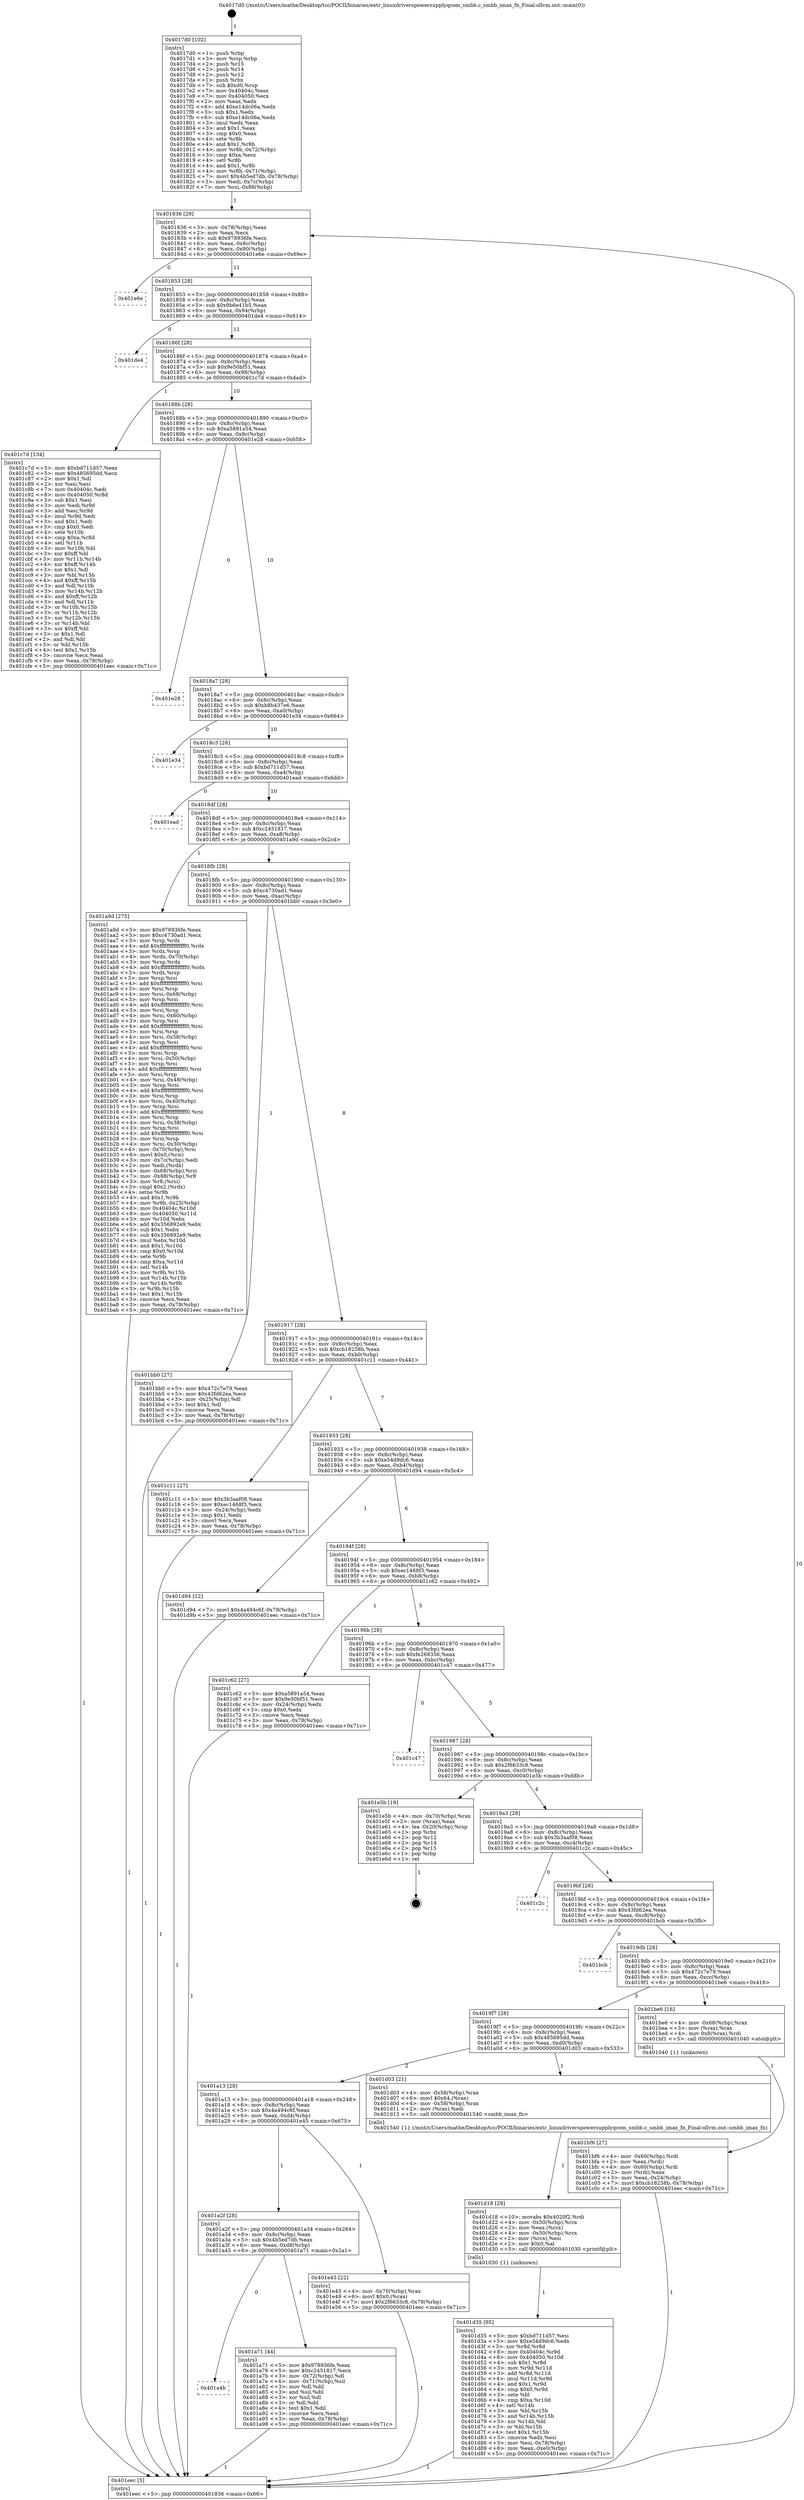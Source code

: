 digraph "0x4017d0" {
  label = "0x4017d0 (/mnt/c/Users/mathe/Desktop/tcc/POCII/binaries/extr_linuxdriverspowersupplyqcom_smbb.c_smbb_imax_fn_Final-ollvm.out::main(0))"
  labelloc = "t"
  node[shape=record]

  Entry [label="",width=0.3,height=0.3,shape=circle,fillcolor=black,style=filled]
  "0x401836" [label="{
     0x401836 [29]\l
     | [instrs]\l
     &nbsp;&nbsp;0x401836 \<+3\>: mov -0x78(%rbp),%eax\l
     &nbsp;&nbsp;0x401839 \<+2\>: mov %eax,%ecx\l
     &nbsp;&nbsp;0x40183b \<+6\>: sub $0x978936fe,%ecx\l
     &nbsp;&nbsp;0x401841 \<+6\>: mov %eax,-0x8c(%rbp)\l
     &nbsp;&nbsp;0x401847 \<+6\>: mov %ecx,-0x90(%rbp)\l
     &nbsp;&nbsp;0x40184d \<+6\>: je 0000000000401e6e \<main+0x69e\>\l
  }"]
  "0x401e6e" [label="{
     0x401e6e\l
  }", style=dashed]
  "0x401853" [label="{
     0x401853 [28]\l
     | [instrs]\l
     &nbsp;&nbsp;0x401853 \<+5\>: jmp 0000000000401858 \<main+0x88\>\l
     &nbsp;&nbsp;0x401858 \<+6\>: mov -0x8c(%rbp),%eax\l
     &nbsp;&nbsp;0x40185e \<+5\>: sub $0x9b6e41b5,%eax\l
     &nbsp;&nbsp;0x401863 \<+6\>: mov %eax,-0x94(%rbp)\l
     &nbsp;&nbsp;0x401869 \<+6\>: je 0000000000401de4 \<main+0x614\>\l
  }"]
  Exit [label="",width=0.3,height=0.3,shape=circle,fillcolor=black,style=filled,peripheries=2]
  "0x401de4" [label="{
     0x401de4\l
  }", style=dashed]
  "0x40186f" [label="{
     0x40186f [28]\l
     | [instrs]\l
     &nbsp;&nbsp;0x40186f \<+5\>: jmp 0000000000401874 \<main+0xa4\>\l
     &nbsp;&nbsp;0x401874 \<+6\>: mov -0x8c(%rbp),%eax\l
     &nbsp;&nbsp;0x40187a \<+5\>: sub $0x9e50bf51,%eax\l
     &nbsp;&nbsp;0x40187f \<+6\>: mov %eax,-0x98(%rbp)\l
     &nbsp;&nbsp;0x401885 \<+6\>: je 0000000000401c7d \<main+0x4ad\>\l
  }"]
  "0x401d35" [label="{
     0x401d35 [95]\l
     | [instrs]\l
     &nbsp;&nbsp;0x401d35 \<+5\>: mov $0xbd711d57,%esi\l
     &nbsp;&nbsp;0x401d3a \<+5\>: mov $0xe54d9dc6,%edx\l
     &nbsp;&nbsp;0x401d3f \<+3\>: xor %r8d,%r8d\l
     &nbsp;&nbsp;0x401d42 \<+8\>: mov 0x40404c,%r9d\l
     &nbsp;&nbsp;0x401d4a \<+8\>: mov 0x404050,%r10d\l
     &nbsp;&nbsp;0x401d52 \<+4\>: sub $0x1,%r8d\l
     &nbsp;&nbsp;0x401d56 \<+3\>: mov %r9d,%r11d\l
     &nbsp;&nbsp;0x401d59 \<+3\>: add %r8d,%r11d\l
     &nbsp;&nbsp;0x401d5c \<+4\>: imul %r11d,%r9d\l
     &nbsp;&nbsp;0x401d60 \<+4\>: and $0x1,%r9d\l
     &nbsp;&nbsp;0x401d64 \<+4\>: cmp $0x0,%r9d\l
     &nbsp;&nbsp;0x401d68 \<+3\>: sete %bl\l
     &nbsp;&nbsp;0x401d6b \<+4\>: cmp $0xa,%r10d\l
     &nbsp;&nbsp;0x401d6f \<+4\>: setl %r14b\l
     &nbsp;&nbsp;0x401d73 \<+3\>: mov %bl,%r15b\l
     &nbsp;&nbsp;0x401d76 \<+3\>: and %r14b,%r15b\l
     &nbsp;&nbsp;0x401d79 \<+3\>: xor %r14b,%bl\l
     &nbsp;&nbsp;0x401d7c \<+3\>: or %bl,%r15b\l
     &nbsp;&nbsp;0x401d7f \<+4\>: test $0x1,%r15b\l
     &nbsp;&nbsp;0x401d83 \<+3\>: cmovne %edx,%esi\l
     &nbsp;&nbsp;0x401d86 \<+3\>: mov %esi,-0x78(%rbp)\l
     &nbsp;&nbsp;0x401d89 \<+6\>: mov %eax,-0xe0(%rbp)\l
     &nbsp;&nbsp;0x401d8f \<+5\>: jmp 0000000000401eec \<main+0x71c\>\l
  }"]
  "0x401c7d" [label="{
     0x401c7d [134]\l
     | [instrs]\l
     &nbsp;&nbsp;0x401c7d \<+5\>: mov $0xbd711d57,%eax\l
     &nbsp;&nbsp;0x401c82 \<+5\>: mov $0x485695dd,%ecx\l
     &nbsp;&nbsp;0x401c87 \<+2\>: mov $0x1,%dl\l
     &nbsp;&nbsp;0x401c89 \<+2\>: xor %esi,%esi\l
     &nbsp;&nbsp;0x401c8b \<+7\>: mov 0x40404c,%edi\l
     &nbsp;&nbsp;0x401c92 \<+8\>: mov 0x404050,%r8d\l
     &nbsp;&nbsp;0x401c9a \<+3\>: sub $0x1,%esi\l
     &nbsp;&nbsp;0x401c9d \<+3\>: mov %edi,%r9d\l
     &nbsp;&nbsp;0x401ca0 \<+3\>: add %esi,%r9d\l
     &nbsp;&nbsp;0x401ca3 \<+4\>: imul %r9d,%edi\l
     &nbsp;&nbsp;0x401ca7 \<+3\>: and $0x1,%edi\l
     &nbsp;&nbsp;0x401caa \<+3\>: cmp $0x0,%edi\l
     &nbsp;&nbsp;0x401cad \<+4\>: sete %r10b\l
     &nbsp;&nbsp;0x401cb1 \<+4\>: cmp $0xa,%r8d\l
     &nbsp;&nbsp;0x401cb5 \<+4\>: setl %r11b\l
     &nbsp;&nbsp;0x401cb9 \<+3\>: mov %r10b,%bl\l
     &nbsp;&nbsp;0x401cbc \<+3\>: xor $0xff,%bl\l
     &nbsp;&nbsp;0x401cbf \<+3\>: mov %r11b,%r14b\l
     &nbsp;&nbsp;0x401cc2 \<+4\>: xor $0xff,%r14b\l
     &nbsp;&nbsp;0x401cc6 \<+3\>: xor $0x1,%dl\l
     &nbsp;&nbsp;0x401cc9 \<+3\>: mov %bl,%r15b\l
     &nbsp;&nbsp;0x401ccc \<+4\>: and $0xff,%r15b\l
     &nbsp;&nbsp;0x401cd0 \<+3\>: and %dl,%r10b\l
     &nbsp;&nbsp;0x401cd3 \<+3\>: mov %r14b,%r12b\l
     &nbsp;&nbsp;0x401cd6 \<+4\>: and $0xff,%r12b\l
     &nbsp;&nbsp;0x401cda \<+3\>: and %dl,%r11b\l
     &nbsp;&nbsp;0x401cdd \<+3\>: or %r10b,%r15b\l
     &nbsp;&nbsp;0x401ce0 \<+3\>: or %r11b,%r12b\l
     &nbsp;&nbsp;0x401ce3 \<+3\>: xor %r12b,%r15b\l
     &nbsp;&nbsp;0x401ce6 \<+3\>: or %r14b,%bl\l
     &nbsp;&nbsp;0x401ce9 \<+3\>: xor $0xff,%bl\l
     &nbsp;&nbsp;0x401cec \<+3\>: or $0x1,%dl\l
     &nbsp;&nbsp;0x401cef \<+2\>: and %dl,%bl\l
     &nbsp;&nbsp;0x401cf1 \<+3\>: or %bl,%r15b\l
     &nbsp;&nbsp;0x401cf4 \<+4\>: test $0x1,%r15b\l
     &nbsp;&nbsp;0x401cf8 \<+3\>: cmovne %ecx,%eax\l
     &nbsp;&nbsp;0x401cfb \<+3\>: mov %eax,-0x78(%rbp)\l
     &nbsp;&nbsp;0x401cfe \<+5\>: jmp 0000000000401eec \<main+0x71c\>\l
  }"]
  "0x40188b" [label="{
     0x40188b [28]\l
     | [instrs]\l
     &nbsp;&nbsp;0x40188b \<+5\>: jmp 0000000000401890 \<main+0xc0\>\l
     &nbsp;&nbsp;0x401890 \<+6\>: mov -0x8c(%rbp),%eax\l
     &nbsp;&nbsp;0x401896 \<+5\>: sub $0xa5891a54,%eax\l
     &nbsp;&nbsp;0x40189b \<+6\>: mov %eax,-0x9c(%rbp)\l
     &nbsp;&nbsp;0x4018a1 \<+6\>: je 0000000000401e28 \<main+0x658\>\l
  }"]
  "0x401d18" [label="{
     0x401d18 [29]\l
     | [instrs]\l
     &nbsp;&nbsp;0x401d18 \<+10\>: movabs $0x4020f2,%rdi\l
     &nbsp;&nbsp;0x401d22 \<+4\>: mov -0x50(%rbp),%rcx\l
     &nbsp;&nbsp;0x401d26 \<+2\>: mov %eax,(%rcx)\l
     &nbsp;&nbsp;0x401d28 \<+4\>: mov -0x50(%rbp),%rcx\l
     &nbsp;&nbsp;0x401d2c \<+2\>: mov (%rcx),%esi\l
     &nbsp;&nbsp;0x401d2e \<+2\>: mov $0x0,%al\l
     &nbsp;&nbsp;0x401d30 \<+5\>: call 0000000000401030 \<printf@plt\>\l
     | [calls]\l
     &nbsp;&nbsp;0x401030 \{1\} (unknown)\l
  }"]
  "0x401e28" [label="{
     0x401e28\l
  }", style=dashed]
  "0x4018a7" [label="{
     0x4018a7 [28]\l
     | [instrs]\l
     &nbsp;&nbsp;0x4018a7 \<+5\>: jmp 00000000004018ac \<main+0xdc\>\l
     &nbsp;&nbsp;0x4018ac \<+6\>: mov -0x8c(%rbp),%eax\l
     &nbsp;&nbsp;0x4018b2 \<+5\>: sub $0xb8b437e6,%eax\l
     &nbsp;&nbsp;0x4018b7 \<+6\>: mov %eax,-0xa0(%rbp)\l
     &nbsp;&nbsp;0x4018bd \<+6\>: je 0000000000401e34 \<main+0x664\>\l
  }"]
  "0x401bf6" [label="{
     0x401bf6 [27]\l
     | [instrs]\l
     &nbsp;&nbsp;0x401bf6 \<+4\>: mov -0x60(%rbp),%rdi\l
     &nbsp;&nbsp;0x401bfa \<+2\>: mov %eax,(%rdi)\l
     &nbsp;&nbsp;0x401bfc \<+4\>: mov -0x60(%rbp),%rdi\l
     &nbsp;&nbsp;0x401c00 \<+2\>: mov (%rdi),%eax\l
     &nbsp;&nbsp;0x401c02 \<+3\>: mov %eax,-0x24(%rbp)\l
     &nbsp;&nbsp;0x401c05 \<+7\>: movl $0xcb18258b,-0x78(%rbp)\l
     &nbsp;&nbsp;0x401c0c \<+5\>: jmp 0000000000401eec \<main+0x71c\>\l
  }"]
  "0x401e34" [label="{
     0x401e34\l
  }", style=dashed]
  "0x4018c3" [label="{
     0x4018c3 [28]\l
     | [instrs]\l
     &nbsp;&nbsp;0x4018c3 \<+5\>: jmp 00000000004018c8 \<main+0xf8\>\l
     &nbsp;&nbsp;0x4018c8 \<+6\>: mov -0x8c(%rbp),%eax\l
     &nbsp;&nbsp;0x4018ce \<+5\>: sub $0xbd711d57,%eax\l
     &nbsp;&nbsp;0x4018d3 \<+6\>: mov %eax,-0xa4(%rbp)\l
     &nbsp;&nbsp;0x4018d9 \<+6\>: je 0000000000401ead \<main+0x6dd\>\l
  }"]
  "0x4017d0" [label="{
     0x4017d0 [102]\l
     | [instrs]\l
     &nbsp;&nbsp;0x4017d0 \<+1\>: push %rbp\l
     &nbsp;&nbsp;0x4017d1 \<+3\>: mov %rsp,%rbp\l
     &nbsp;&nbsp;0x4017d4 \<+2\>: push %r15\l
     &nbsp;&nbsp;0x4017d6 \<+2\>: push %r14\l
     &nbsp;&nbsp;0x4017d8 \<+2\>: push %r12\l
     &nbsp;&nbsp;0x4017da \<+1\>: push %rbx\l
     &nbsp;&nbsp;0x4017db \<+7\>: sub $0xd0,%rsp\l
     &nbsp;&nbsp;0x4017e2 \<+7\>: mov 0x40404c,%eax\l
     &nbsp;&nbsp;0x4017e9 \<+7\>: mov 0x404050,%ecx\l
     &nbsp;&nbsp;0x4017f0 \<+2\>: mov %eax,%edx\l
     &nbsp;&nbsp;0x4017f2 \<+6\>: add $0xe14dc06a,%edx\l
     &nbsp;&nbsp;0x4017f8 \<+3\>: sub $0x1,%edx\l
     &nbsp;&nbsp;0x4017fb \<+6\>: sub $0xe14dc06a,%edx\l
     &nbsp;&nbsp;0x401801 \<+3\>: imul %edx,%eax\l
     &nbsp;&nbsp;0x401804 \<+3\>: and $0x1,%eax\l
     &nbsp;&nbsp;0x401807 \<+3\>: cmp $0x0,%eax\l
     &nbsp;&nbsp;0x40180a \<+4\>: sete %r8b\l
     &nbsp;&nbsp;0x40180e \<+4\>: and $0x1,%r8b\l
     &nbsp;&nbsp;0x401812 \<+4\>: mov %r8b,-0x72(%rbp)\l
     &nbsp;&nbsp;0x401816 \<+3\>: cmp $0xa,%ecx\l
     &nbsp;&nbsp;0x401819 \<+4\>: setl %r8b\l
     &nbsp;&nbsp;0x40181d \<+4\>: and $0x1,%r8b\l
     &nbsp;&nbsp;0x401821 \<+4\>: mov %r8b,-0x71(%rbp)\l
     &nbsp;&nbsp;0x401825 \<+7\>: movl $0x4b5ed7db,-0x78(%rbp)\l
     &nbsp;&nbsp;0x40182c \<+3\>: mov %edi,-0x7c(%rbp)\l
     &nbsp;&nbsp;0x40182f \<+7\>: mov %rsi,-0x88(%rbp)\l
  }"]
  "0x401ead" [label="{
     0x401ead\l
  }", style=dashed]
  "0x4018df" [label="{
     0x4018df [28]\l
     | [instrs]\l
     &nbsp;&nbsp;0x4018df \<+5\>: jmp 00000000004018e4 \<main+0x114\>\l
     &nbsp;&nbsp;0x4018e4 \<+6\>: mov -0x8c(%rbp),%eax\l
     &nbsp;&nbsp;0x4018ea \<+5\>: sub $0xc2451817,%eax\l
     &nbsp;&nbsp;0x4018ef \<+6\>: mov %eax,-0xa8(%rbp)\l
     &nbsp;&nbsp;0x4018f5 \<+6\>: je 0000000000401a9d \<main+0x2cd\>\l
  }"]
  "0x401eec" [label="{
     0x401eec [5]\l
     | [instrs]\l
     &nbsp;&nbsp;0x401eec \<+5\>: jmp 0000000000401836 \<main+0x66\>\l
  }"]
  "0x401a9d" [label="{
     0x401a9d [275]\l
     | [instrs]\l
     &nbsp;&nbsp;0x401a9d \<+5\>: mov $0x978936fe,%eax\l
     &nbsp;&nbsp;0x401aa2 \<+5\>: mov $0xc4730ad1,%ecx\l
     &nbsp;&nbsp;0x401aa7 \<+3\>: mov %rsp,%rdx\l
     &nbsp;&nbsp;0x401aaa \<+4\>: add $0xfffffffffffffff0,%rdx\l
     &nbsp;&nbsp;0x401aae \<+3\>: mov %rdx,%rsp\l
     &nbsp;&nbsp;0x401ab1 \<+4\>: mov %rdx,-0x70(%rbp)\l
     &nbsp;&nbsp;0x401ab5 \<+3\>: mov %rsp,%rdx\l
     &nbsp;&nbsp;0x401ab8 \<+4\>: add $0xfffffffffffffff0,%rdx\l
     &nbsp;&nbsp;0x401abc \<+3\>: mov %rdx,%rsp\l
     &nbsp;&nbsp;0x401abf \<+3\>: mov %rsp,%rsi\l
     &nbsp;&nbsp;0x401ac2 \<+4\>: add $0xfffffffffffffff0,%rsi\l
     &nbsp;&nbsp;0x401ac6 \<+3\>: mov %rsi,%rsp\l
     &nbsp;&nbsp;0x401ac9 \<+4\>: mov %rsi,-0x68(%rbp)\l
     &nbsp;&nbsp;0x401acd \<+3\>: mov %rsp,%rsi\l
     &nbsp;&nbsp;0x401ad0 \<+4\>: add $0xfffffffffffffff0,%rsi\l
     &nbsp;&nbsp;0x401ad4 \<+3\>: mov %rsi,%rsp\l
     &nbsp;&nbsp;0x401ad7 \<+4\>: mov %rsi,-0x60(%rbp)\l
     &nbsp;&nbsp;0x401adb \<+3\>: mov %rsp,%rsi\l
     &nbsp;&nbsp;0x401ade \<+4\>: add $0xfffffffffffffff0,%rsi\l
     &nbsp;&nbsp;0x401ae2 \<+3\>: mov %rsi,%rsp\l
     &nbsp;&nbsp;0x401ae5 \<+4\>: mov %rsi,-0x58(%rbp)\l
     &nbsp;&nbsp;0x401ae9 \<+3\>: mov %rsp,%rsi\l
     &nbsp;&nbsp;0x401aec \<+4\>: add $0xfffffffffffffff0,%rsi\l
     &nbsp;&nbsp;0x401af0 \<+3\>: mov %rsi,%rsp\l
     &nbsp;&nbsp;0x401af3 \<+4\>: mov %rsi,-0x50(%rbp)\l
     &nbsp;&nbsp;0x401af7 \<+3\>: mov %rsp,%rsi\l
     &nbsp;&nbsp;0x401afa \<+4\>: add $0xfffffffffffffff0,%rsi\l
     &nbsp;&nbsp;0x401afe \<+3\>: mov %rsi,%rsp\l
     &nbsp;&nbsp;0x401b01 \<+4\>: mov %rsi,-0x48(%rbp)\l
     &nbsp;&nbsp;0x401b05 \<+3\>: mov %rsp,%rsi\l
     &nbsp;&nbsp;0x401b08 \<+4\>: add $0xfffffffffffffff0,%rsi\l
     &nbsp;&nbsp;0x401b0c \<+3\>: mov %rsi,%rsp\l
     &nbsp;&nbsp;0x401b0f \<+4\>: mov %rsi,-0x40(%rbp)\l
     &nbsp;&nbsp;0x401b13 \<+3\>: mov %rsp,%rsi\l
     &nbsp;&nbsp;0x401b16 \<+4\>: add $0xfffffffffffffff0,%rsi\l
     &nbsp;&nbsp;0x401b1a \<+3\>: mov %rsi,%rsp\l
     &nbsp;&nbsp;0x401b1d \<+4\>: mov %rsi,-0x38(%rbp)\l
     &nbsp;&nbsp;0x401b21 \<+3\>: mov %rsp,%rsi\l
     &nbsp;&nbsp;0x401b24 \<+4\>: add $0xfffffffffffffff0,%rsi\l
     &nbsp;&nbsp;0x401b28 \<+3\>: mov %rsi,%rsp\l
     &nbsp;&nbsp;0x401b2b \<+4\>: mov %rsi,-0x30(%rbp)\l
     &nbsp;&nbsp;0x401b2f \<+4\>: mov -0x70(%rbp),%rsi\l
     &nbsp;&nbsp;0x401b33 \<+6\>: movl $0x0,(%rsi)\l
     &nbsp;&nbsp;0x401b39 \<+3\>: mov -0x7c(%rbp),%edi\l
     &nbsp;&nbsp;0x401b3c \<+2\>: mov %edi,(%rdx)\l
     &nbsp;&nbsp;0x401b3e \<+4\>: mov -0x68(%rbp),%rsi\l
     &nbsp;&nbsp;0x401b42 \<+7\>: mov -0x88(%rbp),%r8\l
     &nbsp;&nbsp;0x401b49 \<+3\>: mov %r8,(%rsi)\l
     &nbsp;&nbsp;0x401b4c \<+3\>: cmpl $0x2,(%rdx)\l
     &nbsp;&nbsp;0x401b4f \<+4\>: setne %r9b\l
     &nbsp;&nbsp;0x401b53 \<+4\>: and $0x1,%r9b\l
     &nbsp;&nbsp;0x401b57 \<+4\>: mov %r9b,-0x25(%rbp)\l
     &nbsp;&nbsp;0x401b5b \<+8\>: mov 0x40404c,%r10d\l
     &nbsp;&nbsp;0x401b63 \<+8\>: mov 0x404050,%r11d\l
     &nbsp;&nbsp;0x401b6b \<+3\>: mov %r10d,%ebx\l
     &nbsp;&nbsp;0x401b6e \<+6\>: add $0x356892e9,%ebx\l
     &nbsp;&nbsp;0x401b74 \<+3\>: sub $0x1,%ebx\l
     &nbsp;&nbsp;0x401b77 \<+6\>: sub $0x356892e9,%ebx\l
     &nbsp;&nbsp;0x401b7d \<+4\>: imul %ebx,%r10d\l
     &nbsp;&nbsp;0x401b81 \<+4\>: and $0x1,%r10d\l
     &nbsp;&nbsp;0x401b85 \<+4\>: cmp $0x0,%r10d\l
     &nbsp;&nbsp;0x401b89 \<+4\>: sete %r9b\l
     &nbsp;&nbsp;0x401b8d \<+4\>: cmp $0xa,%r11d\l
     &nbsp;&nbsp;0x401b91 \<+4\>: setl %r14b\l
     &nbsp;&nbsp;0x401b95 \<+3\>: mov %r9b,%r15b\l
     &nbsp;&nbsp;0x401b98 \<+3\>: and %r14b,%r15b\l
     &nbsp;&nbsp;0x401b9b \<+3\>: xor %r14b,%r9b\l
     &nbsp;&nbsp;0x401b9e \<+3\>: or %r9b,%r15b\l
     &nbsp;&nbsp;0x401ba1 \<+4\>: test $0x1,%r15b\l
     &nbsp;&nbsp;0x401ba5 \<+3\>: cmovne %ecx,%eax\l
     &nbsp;&nbsp;0x401ba8 \<+3\>: mov %eax,-0x78(%rbp)\l
     &nbsp;&nbsp;0x401bab \<+5\>: jmp 0000000000401eec \<main+0x71c\>\l
  }"]
  "0x4018fb" [label="{
     0x4018fb [28]\l
     | [instrs]\l
     &nbsp;&nbsp;0x4018fb \<+5\>: jmp 0000000000401900 \<main+0x130\>\l
     &nbsp;&nbsp;0x401900 \<+6\>: mov -0x8c(%rbp),%eax\l
     &nbsp;&nbsp;0x401906 \<+5\>: sub $0xc4730ad1,%eax\l
     &nbsp;&nbsp;0x40190b \<+6\>: mov %eax,-0xac(%rbp)\l
     &nbsp;&nbsp;0x401911 \<+6\>: je 0000000000401bb0 \<main+0x3e0\>\l
  }"]
  "0x401a4b" [label="{
     0x401a4b\l
  }", style=dashed]
  "0x401bb0" [label="{
     0x401bb0 [27]\l
     | [instrs]\l
     &nbsp;&nbsp;0x401bb0 \<+5\>: mov $0x472c7e79,%eax\l
     &nbsp;&nbsp;0x401bb5 \<+5\>: mov $0x43fd62ea,%ecx\l
     &nbsp;&nbsp;0x401bba \<+3\>: mov -0x25(%rbp),%dl\l
     &nbsp;&nbsp;0x401bbd \<+3\>: test $0x1,%dl\l
     &nbsp;&nbsp;0x401bc0 \<+3\>: cmovne %ecx,%eax\l
     &nbsp;&nbsp;0x401bc3 \<+3\>: mov %eax,-0x78(%rbp)\l
     &nbsp;&nbsp;0x401bc6 \<+5\>: jmp 0000000000401eec \<main+0x71c\>\l
  }"]
  "0x401917" [label="{
     0x401917 [28]\l
     | [instrs]\l
     &nbsp;&nbsp;0x401917 \<+5\>: jmp 000000000040191c \<main+0x14c\>\l
     &nbsp;&nbsp;0x40191c \<+6\>: mov -0x8c(%rbp),%eax\l
     &nbsp;&nbsp;0x401922 \<+5\>: sub $0xcb18258b,%eax\l
     &nbsp;&nbsp;0x401927 \<+6\>: mov %eax,-0xb0(%rbp)\l
     &nbsp;&nbsp;0x40192d \<+6\>: je 0000000000401c11 \<main+0x441\>\l
  }"]
  "0x401a71" [label="{
     0x401a71 [44]\l
     | [instrs]\l
     &nbsp;&nbsp;0x401a71 \<+5\>: mov $0x978936fe,%eax\l
     &nbsp;&nbsp;0x401a76 \<+5\>: mov $0xc2451817,%ecx\l
     &nbsp;&nbsp;0x401a7b \<+3\>: mov -0x72(%rbp),%dl\l
     &nbsp;&nbsp;0x401a7e \<+4\>: mov -0x71(%rbp),%sil\l
     &nbsp;&nbsp;0x401a82 \<+3\>: mov %dl,%dil\l
     &nbsp;&nbsp;0x401a85 \<+3\>: and %sil,%dil\l
     &nbsp;&nbsp;0x401a88 \<+3\>: xor %sil,%dl\l
     &nbsp;&nbsp;0x401a8b \<+3\>: or %dl,%dil\l
     &nbsp;&nbsp;0x401a8e \<+4\>: test $0x1,%dil\l
     &nbsp;&nbsp;0x401a92 \<+3\>: cmovne %ecx,%eax\l
     &nbsp;&nbsp;0x401a95 \<+3\>: mov %eax,-0x78(%rbp)\l
     &nbsp;&nbsp;0x401a98 \<+5\>: jmp 0000000000401eec \<main+0x71c\>\l
  }"]
  "0x401c11" [label="{
     0x401c11 [27]\l
     | [instrs]\l
     &nbsp;&nbsp;0x401c11 \<+5\>: mov $0x3b3aaf08,%eax\l
     &nbsp;&nbsp;0x401c16 \<+5\>: mov $0xec1468f3,%ecx\l
     &nbsp;&nbsp;0x401c1b \<+3\>: mov -0x24(%rbp),%edx\l
     &nbsp;&nbsp;0x401c1e \<+3\>: cmp $0x1,%edx\l
     &nbsp;&nbsp;0x401c21 \<+3\>: cmovl %ecx,%eax\l
     &nbsp;&nbsp;0x401c24 \<+3\>: mov %eax,-0x78(%rbp)\l
     &nbsp;&nbsp;0x401c27 \<+5\>: jmp 0000000000401eec \<main+0x71c\>\l
  }"]
  "0x401933" [label="{
     0x401933 [28]\l
     | [instrs]\l
     &nbsp;&nbsp;0x401933 \<+5\>: jmp 0000000000401938 \<main+0x168\>\l
     &nbsp;&nbsp;0x401938 \<+6\>: mov -0x8c(%rbp),%eax\l
     &nbsp;&nbsp;0x40193e \<+5\>: sub $0xe54d9dc6,%eax\l
     &nbsp;&nbsp;0x401943 \<+6\>: mov %eax,-0xb4(%rbp)\l
     &nbsp;&nbsp;0x401949 \<+6\>: je 0000000000401d94 \<main+0x5c4\>\l
  }"]
  "0x401a2f" [label="{
     0x401a2f [28]\l
     | [instrs]\l
     &nbsp;&nbsp;0x401a2f \<+5\>: jmp 0000000000401a34 \<main+0x264\>\l
     &nbsp;&nbsp;0x401a34 \<+6\>: mov -0x8c(%rbp),%eax\l
     &nbsp;&nbsp;0x401a3a \<+5\>: sub $0x4b5ed7db,%eax\l
     &nbsp;&nbsp;0x401a3f \<+6\>: mov %eax,-0xd8(%rbp)\l
     &nbsp;&nbsp;0x401a45 \<+6\>: je 0000000000401a71 \<main+0x2a1\>\l
  }"]
  "0x401d94" [label="{
     0x401d94 [12]\l
     | [instrs]\l
     &nbsp;&nbsp;0x401d94 \<+7\>: movl $0x4a494c6f,-0x78(%rbp)\l
     &nbsp;&nbsp;0x401d9b \<+5\>: jmp 0000000000401eec \<main+0x71c\>\l
  }"]
  "0x40194f" [label="{
     0x40194f [28]\l
     | [instrs]\l
     &nbsp;&nbsp;0x40194f \<+5\>: jmp 0000000000401954 \<main+0x184\>\l
     &nbsp;&nbsp;0x401954 \<+6\>: mov -0x8c(%rbp),%eax\l
     &nbsp;&nbsp;0x40195a \<+5\>: sub $0xec1468f3,%eax\l
     &nbsp;&nbsp;0x40195f \<+6\>: mov %eax,-0xb8(%rbp)\l
     &nbsp;&nbsp;0x401965 \<+6\>: je 0000000000401c62 \<main+0x492\>\l
  }"]
  "0x401e45" [label="{
     0x401e45 [22]\l
     | [instrs]\l
     &nbsp;&nbsp;0x401e45 \<+4\>: mov -0x70(%rbp),%rax\l
     &nbsp;&nbsp;0x401e49 \<+6\>: movl $0x0,(%rax)\l
     &nbsp;&nbsp;0x401e4f \<+7\>: movl $0x2f6633c8,-0x78(%rbp)\l
     &nbsp;&nbsp;0x401e56 \<+5\>: jmp 0000000000401eec \<main+0x71c\>\l
  }"]
  "0x401c62" [label="{
     0x401c62 [27]\l
     | [instrs]\l
     &nbsp;&nbsp;0x401c62 \<+5\>: mov $0xa5891a54,%eax\l
     &nbsp;&nbsp;0x401c67 \<+5\>: mov $0x9e50bf51,%ecx\l
     &nbsp;&nbsp;0x401c6c \<+3\>: mov -0x24(%rbp),%edx\l
     &nbsp;&nbsp;0x401c6f \<+3\>: cmp $0x0,%edx\l
     &nbsp;&nbsp;0x401c72 \<+3\>: cmove %ecx,%eax\l
     &nbsp;&nbsp;0x401c75 \<+3\>: mov %eax,-0x78(%rbp)\l
     &nbsp;&nbsp;0x401c78 \<+5\>: jmp 0000000000401eec \<main+0x71c\>\l
  }"]
  "0x40196b" [label="{
     0x40196b [28]\l
     | [instrs]\l
     &nbsp;&nbsp;0x40196b \<+5\>: jmp 0000000000401970 \<main+0x1a0\>\l
     &nbsp;&nbsp;0x401970 \<+6\>: mov -0x8c(%rbp),%eax\l
     &nbsp;&nbsp;0x401976 \<+5\>: sub $0xfe268356,%eax\l
     &nbsp;&nbsp;0x40197b \<+6\>: mov %eax,-0xbc(%rbp)\l
     &nbsp;&nbsp;0x401981 \<+6\>: je 0000000000401c47 \<main+0x477\>\l
  }"]
  "0x401a13" [label="{
     0x401a13 [28]\l
     | [instrs]\l
     &nbsp;&nbsp;0x401a13 \<+5\>: jmp 0000000000401a18 \<main+0x248\>\l
     &nbsp;&nbsp;0x401a18 \<+6\>: mov -0x8c(%rbp),%eax\l
     &nbsp;&nbsp;0x401a1e \<+5\>: sub $0x4a494c6f,%eax\l
     &nbsp;&nbsp;0x401a23 \<+6\>: mov %eax,-0xd4(%rbp)\l
     &nbsp;&nbsp;0x401a29 \<+6\>: je 0000000000401e45 \<main+0x675\>\l
  }"]
  "0x401c47" [label="{
     0x401c47\l
  }", style=dashed]
  "0x401987" [label="{
     0x401987 [28]\l
     | [instrs]\l
     &nbsp;&nbsp;0x401987 \<+5\>: jmp 000000000040198c \<main+0x1bc\>\l
     &nbsp;&nbsp;0x40198c \<+6\>: mov -0x8c(%rbp),%eax\l
     &nbsp;&nbsp;0x401992 \<+5\>: sub $0x2f6633c8,%eax\l
     &nbsp;&nbsp;0x401997 \<+6\>: mov %eax,-0xc0(%rbp)\l
     &nbsp;&nbsp;0x40199d \<+6\>: je 0000000000401e5b \<main+0x68b\>\l
  }"]
  "0x401d03" [label="{
     0x401d03 [21]\l
     | [instrs]\l
     &nbsp;&nbsp;0x401d03 \<+4\>: mov -0x58(%rbp),%rax\l
     &nbsp;&nbsp;0x401d07 \<+6\>: movl $0x64,(%rax)\l
     &nbsp;&nbsp;0x401d0d \<+4\>: mov -0x58(%rbp),%rax\l
     &nbsp;&nbsp;0x401d11 \<+2\>: mov (%rax),%edi\l
     &nbsp;&nbsp;0x401d13 \<+5\>: call 0000000000401540 \<smbb_imax_fn\>\l
     | [calls]\l
     &nbsp;&nbsp;0x401540 \{1\} (/mnt/c/Users/mathe/Desktop/tcc/POCII/binaries/extr_linuxdriverspowersupplyqcom_smbb.c_smbb_imax_fn_Final-ollvm.out::smbb_imax_fn)\l
  }"]
  "0x401e5b" [label="{
     0x401e5b [19]\l
     | [instrs]\l
     &nbsp;&nbsp;0x401e5b \<+4\>: mov -0x70(%rbp),%rax\l
     &nbsp;&nbsp;0x401e5f \<+2\>: mov (%rax),%eax\l
     &nbsp;&nbsp;0x401e61 \<+4\>: lea -0x20(%rbp),%rsp\l
     &nbsp;&nbsp;0x401e65 \<+1\>: pop %rbx\l
     &nbsp;&nbsp;0x401e66 \<+2\>: pop %r12\l
     &nbsp;&nbsp;0x401e68 \<+2\>: pop %r14\l
     &nbsp;&nbsp;0x401e6a \<+2\>: pop %r15\l
     &nbsp;&nbsp;0x401e6c \<+1\>: pop %rbp\l
     &nbsp;&nbsp;0x401e6d \<+1\>: ret\l
  }"]
  "0x4019a3" [label="{
     0x4019a3 [28]\l
     | [instrs]\l
     &nbsp;&nbsp;0x4019a3 \<+5\>: jmp 00000000004019a8 \<main+0x1d8\>\l
     &nbsp;&nbsp;0x4019a8 \<+6\>: mov -0x8c(%rbp),%eax\l
     &nbsp;&nbsp;0x4019ae \<+5\>: sub $0x3b3aaf08,%eax\l
     &nbsp;&nbsp;0x4019b3 \<+6\>: mov %eax,-0xc4(%rbp)\l
     &nbsp;&nbsp;0x4019b9 \<+6\>: je 0000000000401c2c \<main+0x45c\>\l
  }"]
  "0x4019f7" [label="{
     0x4019f7 [28]\l
     | [instrs]\l
     &nbsp;&nbsp;0x4019f7 \<+5\>: jmp 00000000004019fc \<main+0x22c\>\l
     &nbsp;&nbsp;0x4019fc \<+6\>: mov -0x8c(%rbp),%eax\l
     &nbsp;&nbsp;0x401a02 \<+5\>: sub $0x485695dd,%eax\l
     &nbsp;&nbsp;0x401a07 \<+6\>: mov %eax,-0xd0(%rbp)\l
     &nbsp;&nbsp;0x401a0d \<+6\>: je 0000000000401d03 \<main+0x533\>\l
  }"]
  "0x401c2c" [label="{
     0x401c2c\l
  }", style=dashed]
  "0x4019bf" [label="{
     0x4019bf [28]\l
     | [instrs]\l
     &nbsp;&nbsp;0x4019bf \<+5\>: jmp 00000000004019c4 \<main+0x1f4\>\l
     &nbsp;&nbsp;0x4019c4 \<+6\>: mov -0x8c(%rbp),%eax\l
     &nbsp;&nbsp;0x4019ca \<+5\>: sub $0x43fd62ea,%eax\l
     &nbsp;&nbsp;0x4019cf \<+6\>: mov %eax,-0xc8(%rbp)\l
     &nbsp;&nbsp;0x4019d5 \<+6\>: je 0000000000401bcb \<main+0x3fb\>\l
  }"]
  "0x401be6" [label="{
     0x401be6 [16]\l
     | [instrs]\l
     &nbsp;&nbsp;0x401be6 \<+4\>: mov -0x68(%rbp),%rax\l
     &nbsp;&nbsp;0x401bea \<+3\>: mov (%rax),%rax\l
     &nbsp;&nbsp;0x401bed \<+4\>: mov 0x8(%rax),%rdi\l
     &nbsp;&nbsp;0x401bf1 \<+5\>: call 0000000000401040 \<atoi@plt\>\l
     | [calls]\l
     &nbsp;&nbsp;0x401040 \{1\} (unknown)\l
  }"]
  "0x401bcb" [label="{
     0x401bcb\l
  }", style=dashed]
  "0x4019db" [label="{
     0x4019db [28]\l
     | [instrs]\l
     &nbsp;&nbsp;0x4019db \<+5\>: jmp 00000000004019e0 \<main+0x210\>\l
     &nbsp;&nbsp;0x4019e0 \<+6\>: mov -0x8c(%rbp),%eax\l
     &nbsp;&nbsp;0x4019e6 \<+5\>: sub $0x472c7e79,%eax\l
     &nbsp;&nbsp;0x4019eb \<+6\>: mov %eax,-0xcc(%rbp)\l
     &nbsp;&nbsp;0x4019f1 \<+6\>: je 0000000000401be6 \<main+0x416\>\l
  }"]
  Entry -> "0x4017d0" [label=" 1"]
  "0x401836" -> "0x401e6e" [label=" 0"]
  "0x401836" -> "0x401853" [label=" 11"]
  "0x401e5b" -> Exit [label=" 1"]
  "0x401853" -> "0x401de4" [label=" 0"]
  "0x401853" -> "0x40186f" [label=" 11"]
  "0x401e45" -> "0x401eec" [label=" 1"]
  "0x40186f" -> "0x401c7d" [label=" 1"]
  "0x40186f" -> "0x40188b" [label=" 10"]
  "0x401d94" -> "0x401eec" [label=" 1"]
  "0x40188b" -> "0x401e28" [label=" 0"]
  "0x40188b" -> "0x4018a7" [label=" 10"]
  "0x401d35" -> "0x401eec" [label=" 1"]
  "0x4018a7" -> "0x401e34" [label=" 0"]
  "0x4018a7" -> "0x4018c3" [label=" 10"]
  "0x401d18" -> "0x401d35" [label=" 1"]
  "0x4018c3" -> "0x401ead" [label=" 0"]
  "0x4018c3" -> "0x4018df" [label=" 10"]
  "0x401c7d" -> "0x401eec" [label=" 1"]
  "0x4018df" -> "0x401a9d" [label=" 1"]
  "0x4018df" -> "0x4018fb" [label=" 9"]
  "0x401c62" -> "0x401eec" [label=" 1"]
  "0x4018fb" -> "0x401bb0" [label=" 1"]
  "0x4018fb" -> "0x401917" [label=" 8"]
  "0x401c11" -> "0x401eec" [label=" 1"]
  "0x401917" -> "0x401c11" [label=" 1"]
  "0x401917" -> "0x401933" [label=" 7"]
  "0x401bf6" -> "0x401eec" [label=" 1"]
  "0x401933" -> "0x401d94" [label=" 1"]
  "0x401933" -> "0x40194f" [label=" 6"]
  "0x401bb0" -> "0x401eec" [label=" 1"]
  "0x40194f" -> "0x401c62" [label=" 1"]
  "0x40194f" -> "0x40196b" [label=" 5"]
  "0x401a9d" -> "0x401eec" [label=" 1"]
  "0x40196b" -> "0x401c47" [label=" 0"]
  "0x40196b" -> "0x401987" [label=" 5"]
  "0x401eec" -> "0x401836" [label=" 10"]
  "0x401987" -> "0x401e5b" [label=" 1"]
  "0x401987" -> "0x4019a3" [label=" 4"]
  "0x4017d0" -> "0x401836" [label=" 1"]
  "0x4019a3" -> "0x401c2c" [label=" 0"]
  "0x4019a3" -> "0x4019bf" [label=" 4"]
  "0x401a2f" -> "0x401a4b" [label=" 0"]
  "0x4019bf" -> "0x401bcb" [label=" 0"]
  "0x4019bf" -> "0x4019db" [label=" 4"]
  "0x401a2f" -> "0x401a71" [label=" 1"]
  "0x4019db" -> "0x401be6" [label=" 1"]
  "0x4019db" -> "0x4019f7" [label=" 3"]
  "0x401a71" -> "0x401eec" [label=" 1"]
  "0x4019f7" -> "0x401d03" [label=" 1"]
  "0x4019f7" -> "0x401a13" [label=" 2"]
  "0x401d03" -> "0x401d18" [label=" 1"]
  "0x401a13" -> "0x401e45" [label=" 1"]
  "0x401a13" -> "0x401a2f" [label=" 1"]
  "0x401be6" -> "0x401bf6" [label=" 1"]
}
